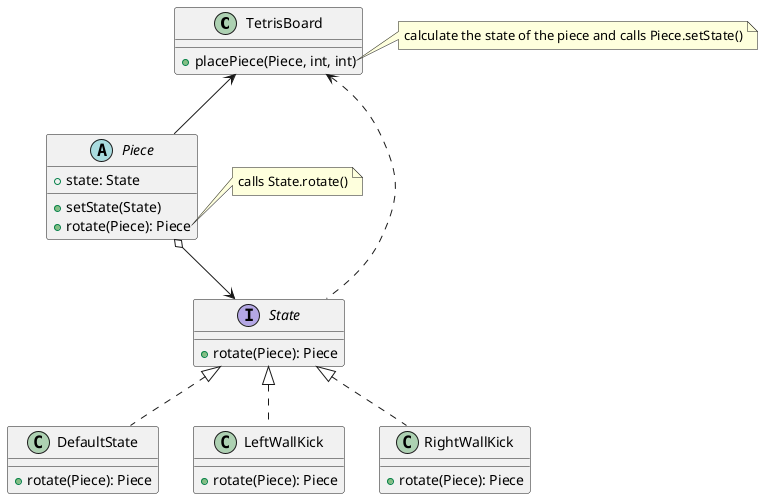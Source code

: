@startuml

class TetrisBoard {
+ placePiece(Piece, int, int)
}

note right of TetrisBoard::placePiece
calculate the state of the piece and calls Piece.setState()
end note

interface State {
+ rotate(Piece): Piece
}

class DefaultState {
+ rotate(Piece): Piece
}

class LeftWallKick {
+ rotate(Piece): Piece
}

class RightWallKick {
+ rotate(Piece): Piece
}

abstract Piece {
+ state: State
+ setState(State)
+ rotate(Piece): Piece
}

note right of Piece::rotate
calls State.rotate()
end note

TetrisBoard <.. State
TetrisBoard <-- Piece
Piece o--> State
State <|.. DefaultState
State <|.. LeftWallKick
State <|.. RightWallKick

@enduml